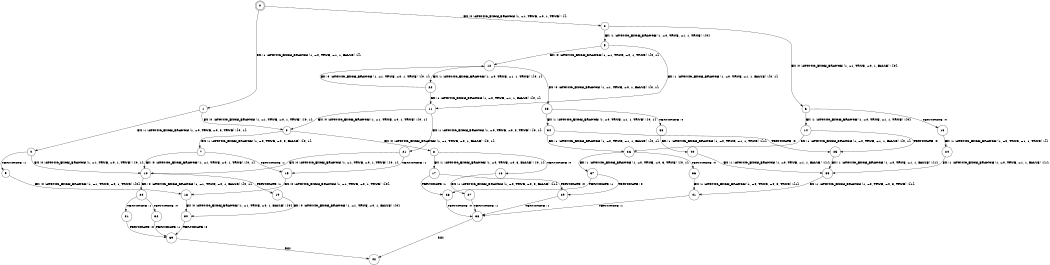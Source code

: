 digraph BCG {
size = "7, 10.5";
center = TRUE;
node [shape = circle];
0 [peripheries = 2];
0 -> 1 [label = "EX !1 !ATOMIC_EXCH_BRANCH (1, +0, TRUE, +1, 1, FALSE) !{}"];
0 -> 2 [label = "EX !0 !ATOMIC_EXCH_BRANCH (1, +1, TRUE, +0, 1, TRUE) !{}"];
1 -> 3 [label = "EX !0 !ATOMIC_EXCH_BRANCH (1, +1, TRUE, +0, 1, TRUE) !{0, 1}"];
1 -> 4 [label = "EX !1 !ATOMIC_EXCH_BRANCH (1, +0, TRUE, +0, 3, TRUE) !{0, 1}"];
2 -> 5 [label = "EX !1 !ATOMIC_EXCH_BRANCH (1, +0, TRUE, +1, 1, TRUE) !{0}"];
2 -> 6 [label = "EX !0 !ATOMIC_EXCH_BRANCH (1, +1, TRUE, +0, 1, FALSE) !{0}"];
3 -> 7 [label = "EX !1 !ATOMIC_EXCH_BRANCH (1, +0, TRUE, +0, 3, FALSE) !{0, 1}"];
3 -> 8 [label = "EX !0 !ATOMIC_EXCH_BRANCH (1, +1, TRUE, +0, 1, FALSE) !{0, 1}"];
4 -> 9 [label = "TERMINATE !1"];
4 -> 10 [label = "EX !0 !ATOMIC_EXCH_BRANCH (1, +1, TRUE, +0, 1, TRUE) !{0, 1}"];
5 -> 11 [label = "EX !1 !ATOMIC_EXCH_BRANCH (1, +0, TRUE, +1, 1, FALSE) !{0, 1}"];
5 -> 12 [label = "EX !0 !ATOMIC_EXCH_BRANCH (1, +1, TRUE, +0, 1, TRUE) !{0, 1}"];
6 -> 13 [label = "TERMINATE !0"];
6 -> 14 [label = "EX !1 !ATOMIC_EXCH_BRANCH (1, +0, TRUE, +1, 1, TRUE) !{0}"];
7 -> 15 [label = "TERMINATE !1"];
7 -> 10 [label = "EX !0 !ATOMIC_EXCH_BRANCH (1, +1, TRUE, +0, 1, TRUE) !{0, 1}"];
8 -> 16 [label = "TERMINATE !0"];
8 -> 17 [label = "EX !1 !ATOMIC_EXCH_BRANCH (1, +0, TRUE, +0, 3, FALSE) !{0, 1}"];
9 -> 18 [label = "EX !0 !ATOMIC_EXCH_BRANCH (1, +1, TRUE, +0, 1, TRUE) !{0}"];
10 -> 19 [label = "TERMINATE !1"];
10 -> 20 [label = "EX !0 !ATOMIC_EXCH_BRANCH (1, +1, TRUE, +0, 1, FALSE) !{0, 1}"];
11 -> 21 [label = "EX !1 !ATOMIC_EXCH_BRANCH (1, +0, TRUE, +0, 3, TRUE) !{0, 1}"];
11 -> 3 [label = "EX !0 !ATOMIC_EXCH_BRANCH (1, +1, TRUE, +0, 1, TRUE) !{0, 1}"];
12 -> 22 [label = "EX !1 !ATOMIC_EXCH_BRANCH (1, +0, TRUE, +1, 1, TRUE) !{0, 1}"];
12 -> 23 [label = "EX !0 !ATOMIC_EXCH_BRANCH (1, +1, TRUE, +0, 1, FALSE) !{0, 1}"];
13 -> 24 [label = "EX !1 !ATOMIC_EXCH_BRANCH (1, +0, TRUE, +1, 1, TRUE) !{}"];
14 -> 25 [label = "TERMINATE !0"];
14 -> 26 [label = "EX !1 !ATOMIC_EXCH_BRANCH (1, +0, TRUE, +1, 1, FALSE) !{0, 1}"];
15 -> 18 [label = "EX !0 !ATOMIC_EXCH_BRANCH (1, +1, TRUE, +0, 1, TRUE) !{0}"];
16 -> 27 [label = "EX !1 !ATOMIC_EXCH_BRANCH (1, +0, TRUE, +0, 3, FALSE) !{1}"];
17 -> 28 [label = "TERMINATE !1"];
17 -> 29 [label = "TERMINATE !0"];
18 -> 30 [label = "EX !0 !ATOMIC_EXCH_BRANCH (1, +1, TRUE, +0, 1, FALSE) !{0}"];
19 -> 30 [label = "EX !0 !ATOMIC_EXCH_BRANCH (1, +1, TRUE, +0, 1, FALSE) !{0}"];
20 -> 31 [label = "TERMINATE !1"];
20 -> 32 [label = "TERMINATE !0"];
21 -> 15 [label = "TERMINATE !1"];
21 -> 10 [label = "EX !0 !ATOMIC_EXCH_BRANCH (1, +1, TRUE, +0, 1, TRUE) !{0, 1}"];
22 -> 11 [label = "EX !1 !ATOMIC_EXCH_BRANCH (1, +0, TRUE, +1, 1, FALSE) !{0, 1}"];
22 -> 12 [label = "EX !0 !ATOMIC_EXCH_BRANCH (1, +1, TRUE, +0, 1, TRUE) !{0, 1}"];
23 -> 33 [label = "TERMINATE !0"];
23 -> 34 [label = "EX !1 !ATOMIC_EXCH_BRANCH (1, +0, TRUE, +1, 1, TRUE) !{0, 1}"];
24 -> 35 [label = "EX !1 !ATOMIC_EXCH_BRANCH (1, +0, TRUE, +1, 1, FALSE) !{1}"];
25 -> 35 [label = "EX !1 !ATOMIC_EXCH_BRANCH (1, +0, TRUE, +1, 1, FALSE) !{1}"];
26 -> 36 [label = "TERMINATE !0"];
26 -> 37 [label = "EX !1 !ATOMIC_EXCH_BRANCH (1, +0, TRUE, +0, 3, TRUE) !{0, 1}"];
27 -> 38 [label = "TERMINATE !1"];
28 -> 38 [label = "TERMINATE !0"];
29 -> 38 [label = "TERMINATE !1"];
30 -> 39 [label = "TERMINATE !0"];
31 -> 39 [label = "TERMINATE !0"];
32 -> 39 [label = "TERMINATE !1"];
33 -> 40 [label = "EX !1 !ATOMIC_EXCH_BRANCH (1, +0, TRUE, +1, 1, TRUE) !{1}"];
34 -> 25 [label = "TERMINATE !0"];
34 -> 26 [label = "EX !1 !ATOMIC_EXCH_BRANCH (1, +0, TRUE, +1, 1, FALSE) !{0, 1}"];
35 -> 41 [label = "EX !1 !ATOMIC_EXCH_BRANCH (1, +0, TRUE, +0, 3, TRUE) !{1}"];
36 -> 41 [label = "EX !1 !ATOMIC_EXCH_BRANCH (1, +0, TRUE, +0, 3, TRUE) !{1}"];
37 -> 28 [label = "TERMINATE !1"];
37 -> 29 [label = "TERMINATE !0"];
38 -> 42 [label = "exit"];
39 -> 42 [label = "exit"];
40 -> 35 [label = "EX !1 !ATOMIC_EXCH_BRANCH (1, +0, TRUE, +1, 1, FALSE) !{1}"];
41 -> 38 [label = "TERMINATE !1"];
}
